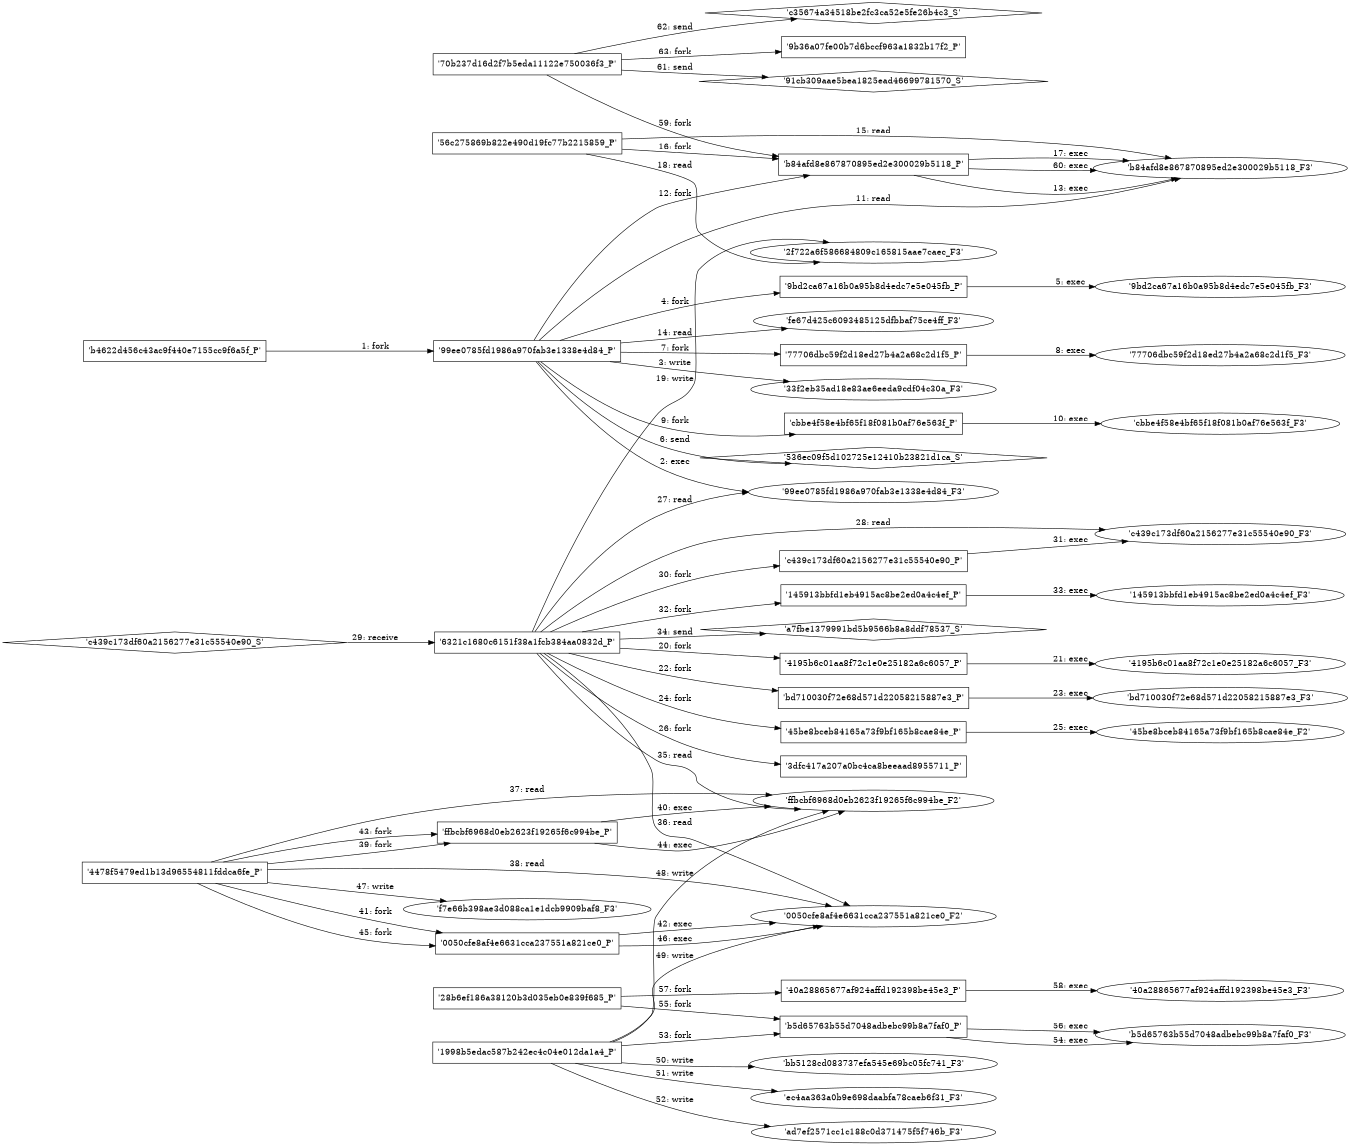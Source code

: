 digraph "D:\Learning\Paper\apt\基于CTI的攻击预警\Dataset\攻击图\ASGfromALLCTI\Connecting the dots between recently active cryptominers.dot" {
rankdir="LR"
size="9"
fixedsize="false"
splines="true"
nodesep=0.3
ranksep=0
fontsize=10
overlap="scalexy"
engine= "neato"
	"'b4622d456c43ac9f440e7155cc9f6a5f_P'" [node_type=Process shape=box]
	"'99ee0785fd1986a970fab3e1338e4d84_P'" [node_type=Process shape=box]
	"'b4622d456c43ac9f440e7155cc9f6a5f_P'" -> "'99ee0785fd1986a970fab3e1338e4d84_P'" [label="1: fork"]
	"'99ee0785fd1986a970fab3e1338e4d84_P'" [node_type=Process shape=box]
	"'99ee0785fd1986a970fab3e1338e4d84_F3'" [node_type=File shape=ellipse]
	"'99ee0785fd1986a970fab3e1338e4d84_P'" -> "'99ee0785fd1986a970fab3e1338e4d84_F3'" [label="2: exec"]
	"'33f2eb35ad18e83ae6eeda9cdf04c30a_F3'" [node_type=file shape=ellipse]
	"'99ee0785fd1986a970fab3e1338e4d84_P'" [node_type=Process shape=box]
	"'99ee0785fd1986a970fab3e1338e4d84_P'" -> "'33f2eb35ad18e83ae6eeda9cdf04c30a_F3'" [label="3: write"]
	"'99ee0785fd1986a970fab3e1338e4d84_P'" [node_type=Process shape=box]
	"'9bd2ca67a16b0a95b8d4edc7e5e045fb_P'" [node_type=Process shape=box]
	"'99ee0785fd1986a970fab3e1338e4d84_P'" -> "'9bd2ca67a16b0a95b8d4edc7e5e045fb_P'" [label="4: fork"]
	"'9bd2ca67a16b0a95b8d4edc7e5e045fb_P'" [node_type=Process shape=box]
	"'9bd2ca67a16b0a95b8d4edc7e5e045fb_F3'" [node_type=File shape=ellipse]
	"'9bd2ca67a16b0a95b8d4edc7e5e045fb_P'" -> "'9bd2ca67a16b0a95b8d4edc7e5e045fb_F3'" [label="5: exec"]
	"'536ec09f5d102725e12410b23821d1ca_S'" [node_type=Socket shape=diamond]
	"'99ee0785fd1986a970fab3e1338e4d84_P'" [node_type=Process shape=box]
	"'99ee0785fd1986a970fab3e1338e4d84_P'" -> "'536ec09f5d102725e12410b23821d1ca_S'" [label="6: send"]
	"'99ee0785fd1986a970fab3e1338e4d84_P'" [node_type=Process shape=box]
	"'77706dbc59f2d18ed27b4a2a68c2d1f5_P'" [node_type=Process shape=box]
	"'99ee0785fd1986a970fab3e1338e4d84_P'" -> "'77706dbc59f2d18ed27b4a2a68c2d1f5_P'" [label="7: fork"]
	"'77706dbc59f2d18ed27b4a2a68c2d1f5_P'" [node_type=Process shape=box]
	"'77706dbc59f2d18ed27b4a2a68c2d1f5_F3'" [node_type=File shape=ellipse]
	"'77706dbc59f2d18ed27b4a2a68c2d1f5_P'" -> "'77706dbc59f2d18ed27b4a2a68c2d1f5_F3'" [label="8: exec"]
	"'99ee0785fd1986a970fab3e1338e4d84_P'" [node_type=Process shape=box]
	"'cbbe4f58e4bf65f18f081b0af76e563f_P'" [node_type=Process shape=box]
	"'99ee0785fd1986a970fab3e1338e4d84_P'" -> "'cbbe4f58e4bf65f18f081b0af76e563f_P'" [label="9: fork"]
	"'cbbe4f58e4bf65f18f081b0af76e563f_P'" [node_type=Process shape=box]
	"'cbbe4f58e4bf65f18f081b0af76e563f_F3'" [node_type=File shape=ellipse]
	"'cbbe4f58e4bf65f18f081b0af76e563f_P'" -> "'cbbe4f58e4bf65f18f081b0af76e563f_F3'" [label="10: exec"]
	"'b84afd8e867870895ed2e300029b5118_F3'" [node_type=file shape=ellipse]
	"'99ee0785fd1986a970fab3e1338e4d84_P'" [node_type=Process shape=box]
	"'99ee0785fd1986a970fab3e1338e4d84_P'" -> "'b84afd8e867870895ed2e300029b5118_F3'" [label="11: read"]
	"'99ee0785fd1986a970fab3e1338e4d84_P'" [node_type=Process shape=box]
	"'b84afd8e867870895ed2e300029b5118_P'" [node_type=Process shape=box]
	"'99ee0785fd1986a970fab3e1338e4d84_P'" -> "'b84afd8e867870895ed2e300029b5118_P'" [label="12: fork"]
	"'b84afd8e867870895ed2e300029b5118_P'" [node_type=Process shape=box]
	"'b84afd8e867870895ed2e300029b5118_F3'" [node_type=File shape=ellipse]
	"'b84afd8e867870895ed2e300029b5118_P'" -> "'b84afd8e867870895ed2e300029b5118_F3'" [label="13: exec"]
	"'fe67d425c6093485125dfbbaf75ce4ff_F3'" [node_type=file shape=ellipse]
	"'99ee0785fd1986a970fab3e1338e4d84_P'" [node_type=Process shape=box]
	"'99ee0785fd1986a970fab3e1338e4d84_P'" -> "'fe67d425c6093485125dfbbaf75ce4ff_F3'" [label="14: read"]
	"'b84afd8e867870895ed2e300029b5118_F3'" [node_type=file shape=ellipse]
	"'56c275869b822e490d19fc77b2215859_P'" [node_type=Process shape=box]
	"'56c275869b822e490d19fc77b2215859_P'" -> "'b84afd8e867870895ed2e300029b5118_F3'" [label="15: read"]
	"'56c275869b822e490d19fc77b2215859_P'" [node_type=Process shape=box]
	"'b84afd8e867870895ed2e300029b5118_P'" [node_type=Process shape=box]
	"'56c275869b822e490d19fc77b2215859_P'" -> "'b84afd8e867870895ed2e300029b5118_P'" [label="16: fork"]
	"'b84afd8e867870895ed2e300029b5118_P'" [node_type=Process shape=box]
	"'b84afd8e867870895ed2e300029b5118_F3'" [node_type=File shape=ellipse]
	"'b84afd8e867870895ed2e300029b5118_P'" -> "'b84afd8e867870895ed2e300029b5118_F3'" [label="17: exec"]
	"'2f722a6f586684809c165815aae7caec_F3'" [node_type=file shape=ellipse]
	"'56c275869b822e490d19fc77b2215859_P'" [node_type=Process shape=box]
	"'56c275869b822e490d19fc77b2215859_P'" -> "'2f722a6f586684809c165815aae7caec_F3'" [label="18: read"]
	"'2f722a6f586684809c165815aae7caec_F3'" [node_type=file shape=ellipse]
	"'6321c1680c6151f38a1fcb384aa0832d_P'" [node_type=Process shape=box]
	"'6321c1680c6151f38a1fcb384aa0832d_P'" -> "'2f722a6f586684809c165815aae7caec_F3'" [label="19: write"]
	"'6321c1680c6151f38a1fcb384aa0832d_P'" [node_type=Process shape=box]
	"'4195b6c01aa8f72c1e0e25182a6c6057_P'" [node_type=Process shape=box]
	"'6321c1680c6151f38a1fcb384aa0832d_P'" -> "'4195b6c01aa8f72c1e0e25182a6c6057_P'" [label="20: fork"]
	"'4195b6c01aa8f72c1e0e25182a6c6057_P'" [node_type=Process shape=box]
	"'4195b6c01aa8f72c1e0e25182a6c6057_F3'" [node_type=File shape=ellipse]
	"'4195b6c01aa8f72c1e0e25182a6c6057_P'" -> "'4195b6c01aa8f72c1e0e25182a6c6057_F3'" [label="21: exec"]
	"'6321c1680c6151f38a1fcb384aa0832d_P'" [node_type=Process shape=box]
	"'bd710030f72e68d571d22058215887e3_P'" [node_type=Process shape=box]
	"'6321c1680c6151f38a1fcb384aa0832d_P'" -> "'bd710030f72e68d571d22058215887e3_P'" [label="22: fork"]
	"'bd710030f72e68d571d22058215887e3_P'" [node_type=Process shape=box]
	"'bd710030f72e68d571d22058215887e3_F3'" [node_type=File shape=ellipse]
	"'bd710030f72e68d571d22058215887e3_P'" -> "'bd710030f72e68d571d22058215887e3_F3'" [label="23: exec"]
	"'6321c1680c6151f38a1fcb384aa0832d_P'" [node_type=Process shape=box]
	"'45be8bceb84165a73f9bf165b8cae84e_P'" [node_type=Process shape=box]
	"'6321c1680c6151f38a1fcb384aa0832d_P'" -> "'45be8bceb84165a73f9bf165b8cae84e_P'" [label="24: fork"]
	"'45be8bceb84165a73f9bf165b8cae84e_P'" [node_type=Process shape=box]
	"'45be8bceb84165a73f9bf165b8cae84e_F2'" [node_type=File shape=ellipse]
	"'45be8bceb84165a73f9bf165b8cae84e_P'" -> "'45be8bceb84165a73f9bf165b8cae84e_F2'" [label="25: exec"]
	"'6321c1680c6151f38a1fcb384aa0832d_P'" [node_type=Process shape=box]
	"'3dfc417a207a0bc4ca8beeaad8955711_P'" [node_type=Process shape=box]
	"'6321c1680c6151f38a1fcb384aa0832d_P'" -> "'3dfc417a207a0bc4ca8beeaad8955711_P'" [label="26: fork"]
	"'99ee0785fd1986a970fab3e1338e4d84_F3'" [node_type=file shape=ellipse]
	"'6321c1680c6151f38a1fcb384aa0832d_P'" [node_type=Process shape=box]
	"'6321c1680c6151f38a1fcb384aa0832d_P'" -> "'99ee0785fd1986a970fab3e1338e4d84_F3'" [label="27: read"]
	"'c439c173df60a2156277e31c55540e90_F3'" [node_type=file shape=ellipse]
	"'6321c1680c6151f38a1fcb384aa0832d_P'" [node_type=Process shape=box]
	"'6321c1680c6151f38a1fcb384aa0832d_P'" -> "'c439c173df60a2156277e31c55540e90_F3'" [label="28: read"]
	"'6321c1680c6151f38a1fcb384aa0832d_P'" [node_type=Process shape=box]
	"'c439c173df60a2156277e31c55540e90_S'" [node_type=Socket shape=diamond]
	"'c439c173df60a2156277e31c55540e90_S'" -> "'6321c1680c6151f38a1fcb384aa0832d_P'" [label="29: receive"]
	"'6321c1680c6151f38a1fcb384aa0832d_P'" [node_type=Process shape=box]
	"'c439c173df60a2156277e31c55540e90_P'" [node_type=Process shape=box]
	"'6321c1680c6151f38a1fcb384aa0832d_P'" -> "'c439c173df60a2156277e31c55540e90_P'" [label="30: fork"]
	"'c439c173df60a2156277e31c55540e90_P'" [node_type=Process shape=box]
	"'c439c173df60a2156277e31c55540e90_F3'" [node_type=File shape=ellipse]
	"'c439c173df60a2156277e31c55540e90_P'" -> "'c439c173df60a2156277e31c55540e90_F3'" [label="31: exec"]
	"'6321c1680c6151f38a1fcb384aa0832d_P'" [node_type=Process shape=box]
	"'145913bbfd1eb4915ac8be2ed0a4c4ef_P'" [node_type=Process shape=box]
	"'6321c1680c6151f38a1fcb384aa0832d_P'" -> "'145913bbfd1eb4915ac8be2ed0a4c4ef_P'" [label="32: fork"]
	"'145913bbfd1eb4915ac8be2ed0a4c4ef_P'" [node_type=Process shape=box]
	"'145913bbfd1eb4915ac8be2ed0a4c4ef_F3'" [node_type=File shape=ellipse]
	"'145913bbfd1eb4915ac8be2ed0a4c4ef_P'" -> "'145913bbfd1eb4915ac8be2ed0a4c4ef_F3'" [label="33: exec"]
	"'a7fbe1379991bd5b9566b8a8ddf78537_S'" [node_type=Socket shape=diamond]
	"'6321c1680c6151f38a1fcb384aa0832d_P'" [node_type=Process shape=box]
	"'6321c1680c6151f38a1fcb384aa0832d_P'" -> "'a7fbe1379991bd5b9566b8a8ddf78537_S'" [label="34: send"]
	"'ffbcbf6968d0eb2623f19265f6c994be_F2'" [node_type=file shape=ellipse]
	"'6321c1680c6151f38a1fcb384aa0832d_P'" [node_type=Process shape=box]
	"'6321c1680c6151f38a1fcb384aa0832d_P'" -> "'ffbcbf6968d0eb2623f19265f6c994be_F2'" [label="35: read"]
	"'0050cfe8af4e6631cca237551a821ce0_F2'" [node_type=file shape=ellipse]
	"'6321c1680c6151f38a1fcb384aa0832d_P'" [node_type=Process shape=box]
	"'6321c1680c6151f38a1fcb384aa0832d_P'" -> "'0050cfe8af4e6631cca237551a821ce0_F2'" [label="36: read"]
	"'ffbcbf6968d0eb2623f19265f6c994be_F2'" [node_type=file shape=ellipse]
	"'4478f5479ed1b13d96554811fddca6fe_P'" [node_type=Process shape=box]
	"'4478f5479ed1b13d96554811fddca6fe_P'" -> "'ffbcbf6968d0eb2623f19265f6c994be_F2'" [label="37: read"]
	"'0050cfe8af4e6631cca237551a821ce0_F2'" [node_type=file shape=ellipse]
	"'4478f5479ed1b13d96554811fddca6fe_P'" [node_type=Process shape=box]
	"'4478f5479ed1b13d96554811fddca6fe_P'" -> "'0050cfe8af4e6631cca237551a821ce0_F2'" [label="38: read"]
	"'4478f5479ed1b13d96554811fddca6fe_P'" [node_type=Process shape=box]
	"'ffbcbf6968d0eb2623f19265f6c994be_P'" [node_type=Process shape=box]
	"'4478f5479ed1b13d96554811fddca6fe_P'" -> "'ffbcbf6968d0eb2623f19265f6c994be_P'" [label="39: fork"]
	"'ffbcbf6968d0eb2623f19265f6c994be_P'" [node_type=Process shape=box]
	"'ffbcbf6968d0eb2623f19265f6c994be_F2'" [node_type=File shape=ellipse]
	"'ffbcbf6968d0eb2623f19265f6c994be_P'" -> "'ffbcbf6968d0eb2623f19265f6c994be_F2'" [label="40: exec"]
	"'4478f5479ed1b13d96554811fddca6fe_P'" [node_type=Process shape=box]
	"'0050cfe8af4e6631cca237551a821ce0_P'" [node_type=Process shape=box]
	"'4478f5479ed1b13d96554811fddca6fe_P'" -> "'0050cfe8af4e6631cca237551a821ce0_P'" [label="41: fork"]
	"'0050cfe8af4e6631cca237551a821ce0_P'" [node_type=Process shape=box]
	"'0050cfe8af4e6631cca237551a821ce0_F2'" [node_type=File shape=ellipse]
	"'0050cfe8af4e6631cca237551a821ce0_P'" -> "'0050cfe8af4e6631cca237551a821ce0_F2'" [label="42: exec"]
	"'4478f5479ed1b13d96554811fddca6fe_P'" [node_type=Process shape=box]
	"'ffbcbf6968d0eb2623f19265f6c994be_P'" [node_type=Process shape=box]
	"'4478f5479ed1b13d96554811fddca6fe_P'" -> "'ffbcbf6968d0eb2623f19265f6c994be_P'" [label="43: fork"]
	"'ffbcbf6968d0eb2623f19265f6c994be_P'" [node_type=Process shape=box]
	"'ffbcbf6968d0eb2623f19265f6c994be_F2'" [node_type=File shape=ellipse]
	"'ffbcbf6968d0eb2623f19265f6c994be_P'" -> "'ffbcbf6968d0eb2623f19265f6c994be_F2'" [label="44: exec"]
	"'4478f5479ed1b13d96554811fddca6fe_P'" [node_type=Process shape=box]
	"'0050cfe8af4e6631cca237551a821ce0_P'" [node_type=Process shape=box]
	"'4478f5479ed1b13d96554811fddca6fe_P'" -> "'0050cfe8af4e6631cca237551a821ce0_P'" [label="45: fork"]
	"'0050cfe8af4e6631cca237551a821ce0_P'" [node_type=Process shape=box]
	"'0050cfe8af4e6631cca237551a821ce0_F2'" [node_type=File shape=ellipse]
	"'0050cfe8af4e6631cca237551a821ce0_P'" -> "'0050cfe8af4e6631cca237551a821ce0_F2'" [label="46: exec"]
	"'f7e66b398ae3d088ca1e1dcb9909baf8_F3'" [node_type=file shape=ellipse]
	"'4478f5479ed1b13d96554811fddca6fe_P'" [node_type=Process shape=box]
	"'4478f5479ed1b13d96554811fddca6fe_P'" -> "'f7e66b398ae3d088ca1e1dcb9909baf8_F3'" [label="47: write"]
	"'ffbcbf6968d0eb2623f19265f6c994be_F2'" [node_type=file shape=ellipse]
	"'1998b5edac587b242ec4c04e012da1a4_P'" [node_type=Process shape=box]
	"'1998b5edac587b242ec4c04e012da1a4_P'" -> "'ffbcbf6968d0eb2623f19265f6c994be_F2'" [label="48: write"]
	"'0050cfe8af4e6631cca237551a821ce0_F2'" [node_type=file shape=ellipse]
	"'1998b5edac587b242ec4c04e012da1a4_P'" [node_type=Process shape=box]
	"'1998b5edac587b242ec4c04e012da1a4_P'" -> "'0050cfe8af4e6631cca237551a821ce0_F2'" [label="49: write"]
	"'bb5128cd083737efa545e69bc05fc741_F3'" [node_type=file shape=ellipse]
	"'1998b5edac587b242ec4c04e012da1a4_P'" [node_type=Process shape=box]
	"'1998b5edac587b242ec4c04e012da1a4_P'" -> "'bb5128cd083737efa545e69bc05fc741_F3'" [label="50: write"]
	"'ec4aa363a0b9e698daabfa78caeb6f31_F3'" [node_type=file shape=ellipse]
	"'1998b5edac587b242ec4c04e012da1a4_P'" [node_type=Process shape=box]
	"'1998b5edac587b242ec4c04e012da1a4_P'" -> "'ec4aa363a0b9e698daabfa78caeb6f31_F3'" [label="51: write"]
	"'ad7ef2571cc1c188c0d371475f5f746b_F3'" [node_type=file shape=ellipse]
	"'1998b5edac587b242ec4c04e012da1a4_P'" [node_type=Process shape=box]
	"'1998b5edac587b242ec4c04e012da1a4_P'" -> "'ad7ef2571cc1c188c0d371475f5f746b_F3'" [label="52: write"]
	"'1998b5edac587b242ec4c04e012da1a4_P'" [node_type=Process shape=box]
	"'b5d65763b55d7048adbebc99b8a7faf0_P'" [node_type=Process shape=box]
	"'1998b5edac587b242ec4c04e012da1a4_P'" -> "'b5d65763b55d7048adbebc99b8a7faf0_P'" [label="53: fork"]
	"'b5d65763b55d7048adbebc99b8a7faf0_P'" [node_type=Process shape=box]
	"'b5d65763b55d7048adbebc99b8a7faf0_F3'" [node_type=File shape=ellipse]
	"'b5d65763b55d7048adbebc99b8a7faf0_P'" -> "'b5d65763b55d7048adbebc99b8a7faf0_F3'" [label="54: exec"]
	"'28b6ef186a38120b3d035eb0e839f685_P'" [node_type=Process shape=box]
	"'b5d65763b55d7048adbebc99b8a7faf0_P'" [node_type=Process shape=box]
	"'28b6ef186a38120b3d035eb0e839f685_P'" -> "'b5d65763b55d7048adbebc99b8a7faf0_P'" [label="55: fork"]
	"'b5d65763b55d7048adbebc99b8a7faf0_P'" [node_type=Process shape=box]
	"'b5d65763b55d7048adbebc99b8a7faf0_F3'" [node_type=File shape=ellipse]
	"'b5d65763b55d7048adbebc99b8a7faf0_P'" -> "'b5d65763b55d7048adbebc99b8a7faf0_F3'" [label="56: exec"]
	"'28b6ef186a38120b3d035eb0e839f685_P'" [node_type=Process shape=box]
	"'40a28865677af924affd192398be45e3_P'" [node_type=Process shape=box]
	"'28b6ef186a38120b3d035eb0e839f685_P'" -> "'40a28865677af924affd192398be45e3_P'" [label="57: fork"]
	"'40a28865677af924affd192398be45e3_P'" [node_type=Process shape=box]
	"'40a28865677af924affd192398be45e3_F3'" [node_type=File shape=ellipse]
	"'40a28865677af924affd192398be45e3_P'" -> "'40a28865677af924affd192398be45e3_F3'" [label="58: exec"]
	"'70b237d16d2f7b5eda11122e750036f3_P'" [node_type=Process shape=box]
	"'b84afd8e867870895ed2e300029b5118_P'" [node_type=Process shape=box]
	"'70b237d16d2f7b5eda11122e750036f3_P'" -> "'b84afd8e867870895ed2e300029b5118_P'" [label="59: fork"]
	"'b84afd8e867870895ed2e300029b5118_P'" [node_type=Process shape=box]
	"'b84afd8e867870895ed2e300029b5118_F3'" [node_type=File shape=ellipse]
	"'b84afd8e867870895ed2e300029b5118_P'" -> "'b84afd8e867870895ed2e300029b5118_F3'" [label="60: exec"]
	"'91cb309aae5bea1825ead46699781570_S'" [node_type=Socket shape=diamond]
	"'70b237d16d2f7b5eda11122e750036f3_P'" [node_type=Process shape=box]
	"'70b237d16d2f7b5eda11122e750036f3_P'" -> "'91cb309aae5bea1825ead46699781570_S'" [label="61: send"]
	"'c35674a34518be2fc3ca52e5fe26b4c3_S'" [node_type=Socket shape=diamond]
	"'70b237d16d2f7b5eda11122e750036f3_P'" [node_type=Process shape=box]
	"'70b237d16d2f7b5eda11122e750036f3_P'" -> "'c35674a34518be2fc3ca52e5fe26b4c3_S'" [label="62: send"]
	"'70b237d16d2f7b5eda11122e750036f3_P'" [node_type=Process shape=box]
	"'9b36a07fe00b7d6bccf963a1832b17f2_P'" [node_type=Process shape=box]
	"'70b237d16d2f7b5eda11122e750036f3_P'" -> "'9b36a07fe00b7d6bccf963a1832b17f2_P'" [label="63: fork"]
}

